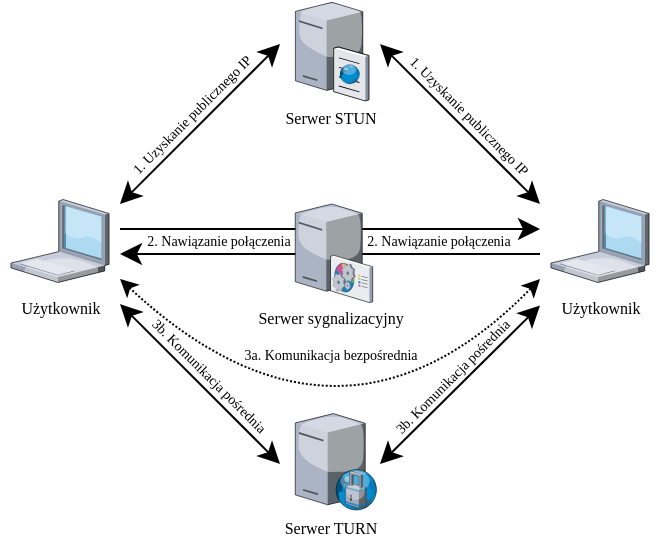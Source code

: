 <mxfile version="20.2.7" type="device"><diagram id="UE5XZXbZHwU9QPf1YlDD" name="Page-1"><mxGraphModel dx="573" dy="312" grid="1" gridSize="10" guides="1" tooltips="1" connect="1" arrows="1" fold="1" page="1" pageScale="1" pageWidth="850" pageHeight="1100" math="0" shadow="0"><root><mxCell id="0"/><mxCell id="1" parent="0"/><mxCell id="f6KWhibF3yFalXJ4Moj2-7" value="&lt;font style=&quot;font-size: 8px;&quot;&gt;Użytkownik&lt;/font&gt;" style="text;html=1;resizable=0;autosize=1;align=center;verticalAlign=middle;points=[];fillColor=none;strokeColor=none;rounded=0;fontSize=8;fontFamily=Computer Modern;fontSource=https%3A%2F%2Fwww.1001fonts.com%2Fdownload%2Ffont%2Fcmu.serif-roman.ttf;" parent="1" vertex="1"><mxGeometry x="190" y="361.5" width="60" height="20" as="geometry"/></mxCell><mxCell id="f6KWhibF3yFalXJ4Moj2-8" value="&lt;font style=&quot;font-size: 8px;&quot;&gt;Użytkownik&lt;/font&gt;" style="text;html=1;resizable=0;autosize=1;align=center;verticalAlign=middle;points=[];fillColor=none;strokeColor=none;rounded=0;fontFamily=Computer Modern;fontSource=https%3A%2F%2Fwww.1001fonts.com%2Fdownload%2Ffont%2Fcmu.serif-roman.ttf;fontSize=8;" parent="1" vertex="1"><mxGeometry x="460" y="361.5" width="60" height="20" as="geometry"/></mxCell><mxCell id="f6KWhibF3yFalXJ4Moj2-9" value="&lt;font style=&quot;font-size: 8px;&quot;&gt;Serwer sygnalizacyjny&lt;/font&gt;" style="text;html=1;resizable=0;autosize=1;align=center;verticalAlign=middle;points=[];fillColor=none;strokeColor=none;rounded=0;fontFamily=Computer Modern;fontSource=https%3A%2F%2Fwww.1001fonts.com%2Fdownload%2Ffont%2Fcmu.serif-roman.ttf;fontSize=8;" parent="1" vertex="1"><mxGeometry x="305" y="367" width="100" height="20" as="geometry"/></mxCell><mxCell id="f6KWhibF3yFalXJ4Moj2-10" value="&lt;font style=&quot;font-size: 8px;&quot;&gt;Serwer STUN&lt;/font&gt;" style="text;html=1;resizable=0;autosize=1;align=center;verticalAlign=middle;points=[];fillColor=none;strokeColor=none;rounded=0;fontFamily=Computer Modern;fontSource=https%3A%2F%2Fwww.1001fonts.com%2Fdownload%2Ffont%2Fcmu.serif-roman.ttf;fontSize=8;" parent="1" vertex="1"><mxGeometry x="320" y="267" width="70" height="20" as="geometry"/></mxCell><mxCell id="f6KWhibF3yFalXJ4Moj2-11" value="&lt;font style=&quot;font-size: 8px;&quot;&gt;Serwer TURN&lt;/font&gt;" style="text;html=1;resizable=0;autosize=1;align=center;verticalAlign=middle;points=[];fillColor=none;strokeColor=none;rounded=0;fontFamily=Computer Modern;fontSource=https%3A%2F%2Fwww.1001fonts.com%2Fdownload%2Ffont%2Fcmu.serif-roman.ttf;fontSize=8;" parent="1" vertex="1"><mxGeometry x="320" y="472" width="70" height="20" as="geometry"/></mxCell><mxCell id="f6KWhibF3yFalXJ4Moj2-14" value="" style="endArrow=classic;startArrow=classic;html=1;rounded=0;shadow=0;sketch=0;fontFamily=Computer Modern;fontSource=https%3A%2F%2Fwww.1001fonts.com%2Fdownload%2Ffont%2Fcmu.serif-roman.ttf;fontSize=7;startSize=8;endSize=8;targetPerimeterSpacing=-2;strokeColor=default;strokeWidth=1;" parent="1" edge="1"><mxGeometry width="50" height="50" relative="1" as="geometry"><mxPoint x="250" y="320" as="sourcePoint"/><mxPoint x="330" y="240" as="targetPoint"/></mxGeometry></mxCell><mxCell id="f6KWhibF3yFalXJ4Moj2-18" value="" style="endArrow=classic;startArrow=classic;html=1;rounded=0;shadow=0;sketch=0;fontFamily=Computer Modern;fontSource=https%3A%2F%2Fwww.1001fonts.com%2Fdownload%2Ffont%2Fcmu.serif-roman.ttf;fontSize=7;startSize=8;endSize=8;strokeColor=default;strokeWidth=1;targetPerimeterSpacing=-2;" parent="1" edge="1"><mxGeometry width="50" height="50" relative="1" as="geometry"><mxPoint x="460" y="320" as="sourcePoint"/><mxPoint x="380" y="240" as="targetPoint"/></mxGeometry></mxCell><mxCell id="f6KWhibF3yFalXJ4Moj2-21" value="" style="endArrow=classic;startArrow=classic;html=1;rounded=0;shadow=0;sketch=0;fontFamily=Computer Modern;fontSource=https%3A%2F%2Fwww.1001fonts.com%2Fdownload%2Ffont%2Fcmu.serif-roman.ttf;fontSize=7;startSize=8;endSize=8;targetPerimeterSpacing=-2;strokeColor=default;strokeWidth=1;entryX=0.13;entryY=-0.041;entryDx=0;entryDy=0;entryPerimeter=0;" parent="1" edge="1"><mxGeometry width="50" height="50" relative="1" as="geometry"><mxPoint x="330" y="450" as="sourcePoint"/><mxPoint x="250.0" y="370" as="targetPoint"/></mxGeometry></mxCell><mxCell id="f6KWhibF3yFalXJ4Moj2-22" value="" style="endArrow=classic;startArrow=classic;html=1;rounded=0;shadow=0;sketch=0;fontFamily=Computer Modern;fontSource=https%3A%2F%2Fwww.1001fonts.com%2Fdownload%2Ffont%2Fcmu.serif-roman.ttf;fontSize=7;startSize=8;endSize=8;targetPerimeterSpacing=-2;strokeColor=default;strokeWidth=1;entryX=0.13;entryY=-0.041;entryDx=0;entryDy=0;entryPerimeter=0;" parent="1" edge="1"><mxGeometry width="50" height="50" relative="1" as="geometry"><mxPoint x="380" y="450" as="sourcePoint"/><mxPoint x="460.0" y="370.77" as="targetPoint"/></mxGeometry></mxCell><mxCell id="f6KWhibF3yFalXJ4Moj2-23" value="&lt;font style=&quot;font-size: 7px;&quot;&gt;1. Uzyskanie publicznego IP&lt;br style=&quot;font-size: 7px;&quot;&gt;&lt;/font&gt;" style="text;html=1;resizable=0;autosize=1;align=center;verticalAlign=middle;points=[];fillColor=none;strokeColor=none;rounded=0;rotation=315;fontFamily=Computer Modern;fontSource=https%3A%2F%2Fwww.1001fonts.com%2Fdownload%2Ffont%2Fcmu.serif-roman.ttf;fontSize=7;" parent="1" vertex="1"><mxGeometry x="236" y="266" width="100" height="20" as="geometry"/></mxCell><mxCell id="f6KWhibF3yFalXJ4Moj2-25" value="&lt;font style=&quot;font-size: 7px;&quot;&gt;1. Uzyskanie publicznego IP&lt;br style=&quot;font-size: 7px;&quot;&gt;&lt;/font&gt;" style="text;html=1;resizable=0;autosize=1;align=center;verticalAlign=middle;points=[];fillColor=none;strokeColor=none;rounded=0;rotation=45;fontFamily=Computer Modern;fontSource=https%3A%2F%2Fwww.1001fonts.com%2Fdownload%2Ffont%2Fcmu.serif-roman.ttf;fontSize=7;" parent="1" vertex="1"><mxGeometry x="374" y="266" width="100" height="20" as="geometry"/></mxCell><mxCell id="f6KWhibF3yFalXJ4Moj2-29" value="&lt;font style=&quot;font-size: 7px;&quot;&gt;3b. Komunikacja pośrednia&lt;br style=&quot;font-size: 7px;&quot;&gt;&lt;/font&gt;" style="text;html=1;resizable=0;autosize=1;align=center;verticalAlign=middle;points=[];fillColor=none;strokeColor=none;rounded=0;rotation=45;fontFamily=Computer Modern;fontSource=https%3A%2F%2Fwww.1001fonts.com%2Fdownload%2Ffont%2Fcmu.serif-roman.ttf;fontSize=7;" parent="1" vertex="1"><mxGeometry x="244" y="396" width="100" height="20" as="geometry"/></mxCell><mxCell id="f6KWhibF3yFalXJ4Moj2-30" value="&lt;font style=&quot;font-size: 7px;&quot;&gt;3b. Komunikacja pośrednia&lt;br style=&quot;font-size: 7px;&quot;&gt;&lt;/font&gt;" style="text;html=1;resizable=0;autosize=1;align=center;verticalAlign=middle;points=[];fillColor=none;strokeColor=none;rounded=0;rotation=315;fontFamily=Computer Modern;fontSource=https%3A%2F%2Fwww.1001fonts.com%2Fdownload%2Ffont%2Fcmu.serif-roman.ttf;fontSize=7;" parent="1" vertex="1"><mxGeometry x="366" y="396.5" width="100" height="20" as="geometry"/></mxCell><mxCell id="58Sar-WBsPMaiAQAFqMq-1" value="" style="verticalLabelPosition=bottom;sketch=0;aspect=fixed;html=1;verticalAlign=top;strokeColor=none;align=center;outlineConnect=0;shape=mxgraph.citrix.laptop_1;" parent="1" vertex="1"><mxGeometry x="195.48" y="317.75" width="49.05" height="41.5" as="geometry"/></mxCell><mxCell id="58Sar-WBsPMaiAQAFqMq-2" value="" style="verticalLabelPosition=bottom;sketch=0;aspect=fixed;html=1;verticalAlign=top;strokeColor=none;align=center;outlineConnect=0;shape=mxgraph.citrix.laptop_1;" parent="1" vertex="1"><mxGeometry x="465.48" y="317.75" width="49.05" height="41.5" as="geometry"/></mxCell><mxCell id="58Sar-WBsPMaiAQAFqMq-4" value="" style="verticalLabelPosition=bottom;sketch=0;aspect=fixed;html=1;verticalAlign=top;strokeColor=none;align=center;outlineConnect=0;shape=mxgraph.citrix.cache_server;" parent="1" vertex="1"><mxGeometry x="337.69" y="218" width="36.68" height="50.38" as="geometry"/></mxCell><mxCell id="58Sar-WBsPMaiAQAFqMq-5" value="" style="verticalLabelPosition=bottom;sketch=0;aspect=fixed;html=1;verticalAlign=top;strokeColor=none;align=center;outlineConnect=0;shape=mxgraph.citrix.proxy_server;" parent="1" vertex="1"><mxGeometry x="337.63" y="424.81" width="40.96" height="48.19" as="geometry"/></mxCell><mxCell id="ayEDk2xqNNItRDU41_jY-1" value="" style="endArrow=classic;startArrow=none;html=1;rounded=0;shadow=0;sketch=0;fontFamily=Computer Modern;fontSource=https%3A%2F%2Fwww.1001fonts.com%2Fdownload%2Ffont%2Fcmu.serif-roman.ttf;fontSize=7;startSize=8;endSize=8;targetPerimeterSpacing=-2;strokeColor=default;strokeWidth=1;startFill=0;endFill=1;" parent="1" edge="1"><mxGeometry width="50" height="50" relative="1" as="geometry"><mxPoint x="250" y="332.5" as="sourcePoint"/><mxPoint x="460" y="332.5" as="targetPoint"/></mxGeometry></mxCell><mxCell id="M5Vt-KhtfHRXlDFn9iUI-1" value="" style="endArrow=classic;startArrow=classic;html=1;strokeColor=default;dashed=1;dashPattern=1 1;jumpStyle=line;curved=1;" parent="1" edge="1"><mxGeometry width="50" height="50" relative="1" as="geometry"><mxPoint x="250" y="357.5" as="sourcePoint"/><mxPoint x="460" y="357.5" as="targetPoint"/><Array as="points"><mxPoint x="360" y="460"/></Array></mxGeometry></mxCell><mxCell id="M5Vt-KhtfHRXlDFn9iUI-4" value="&lt;font style=&quot;font-size: 7px;&quot;&gt;3a. Komunikacja bezpośrednia&lt;br style=&quot;font-size: 7px;&quot;&gt;&lt;/font&gt;" style="text;html=1;resizable=0;autosize=1;align=center;verticalAlign=middle;points=[];fillColor=none;strokeColor=none;rounded=0;rotation=0;fontFamily=Computer Modern;fontSource=https%3A%2F%2Fwww.1001fonts.com%2Fdownload%2Ffont%2Fcmu.serif-roman.ttf;fontSize=7;" parent="1" vertex="1"><mxGeometry x="300" y="386" width="110" height="20" as="geometry"/></mxCell><mxCell id="ayEDk2xqNNItRDU41_jY-4" value="&lt;font style=&quot;font-size: 7px;&quot;&gt;2. Nawiązanie połączenia&lt;br style=&quot;font-size: 7px;&quot;&gt;&lt;/font&gt;" style="text;html=1;resizable=0;autosize=1;align=center;verticalAlign=middle;points=[];fillColor=none;strokeColor=none;rounded=0;rotation=0;fontFamily=Computer Modern;fontSource=https%3A%2F%2Fwww.1001fonts.com%2Fdownload%2Ffont%2Fcmu.serif-roman.ttf;fontSize=7;" parent="1" vertex="1"><mxGeometry x="248.53" y="328.75" width="100" height="20" as="geometry"/></mxCell><mxCell id="ayEDk2xqNNItRDU41_jY-5" value="" style="endArrow=none;startArrow=classic;html=1;rounded=0;shadow=0;sketch=0;fontFamily=Computer Modern;fontSource=https%3A%2F%2Fwww.1001fonts.com%2Fdownload%2Ffont%2Fcmu.serif-roman.ttf;fontSize=7;startSize=8;endSize=8;targetPerimeterSpacing=-2;strokeColor=default;strokeWidth=1;startFill=1;endFill=0;" parent="1" edge="1"><mxGeometry width="50" height="50" relative="1" as="geometry"><mxPoint x="250" y="345" as="sourcePoint"/><mxPoint x="460" y="345" as="targetPoint"/></mxGeometry></mxCell><mxCell id="58Sar-WBsPMaiAQAFqMq-3" value="" style="verticalLabelPosition=bottom;sketch=0;aspect=fixed;html=1;verticalAlign=top;strokeColor=none;align=center;outlineConnect=0;shape=mxgraph.citrix.command_center;" parent="1" vertex="1"><mxGeometry x="337.63" y="320" width="38.74" height="49.25" as="geometry"/></mxCell><mxCell id="ayEDk2xqNNItRDU41_jY-6" value="&lt;font style=&quot;font-size: 7px;&quot;&gt;2. Nawiązanie połączenia&lt;br style=&quot;font-size: 7px;&quot;&gt;&lt;/font&gt;" style="text;html=1;resizable=0;autosize=1;align=center;verticalAlign=middle;points=[];fillColor=none;strokeColor=none;rounded=0;rotation=0;fontFamily=Computer Modern;fontSource=https%3A%2F%2Fwww.1001fonts.com%2Fdownload%2Ffont%2Fcmu.serif-roman.ttf;fontSize=7;" parent="1" vertex="1"><mxGeometry x="358.53" y="328.75" width="100" height="20" as="geometry"/></mxCell></root></mxGraphModel></diagram></mxfile>